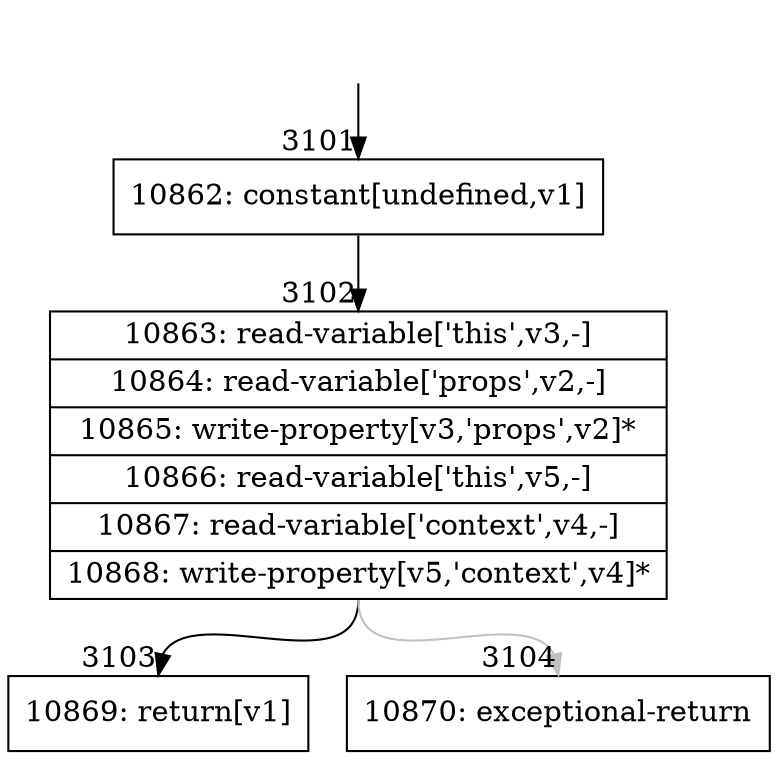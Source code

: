 digraph {
rankdir="TD"
BB_entry222[shape=none,label=""];
BB_entry222 -> BB3101 [tailport=s, headport=n, headlabel="    3101"]
BB3101 [shape=record label="{10862: constant[undefined,v1]}" ] 
BB3101 -> BB3102 [tailport=s, headport=n, headlabel="      3102"]
BB3102 [shape=record label="{10863: read-variable['this',v3,-]|10864: read-variable['props',v2,-]|10865: write-property[v3,'props',v2]*|10866: read-variable['this',v5,-]|10867: read-variable['context',v4,-]|10868: write-property[v5,'context',v4]*}" ] 
BB3102 -> BB3103 [tailport=s, headport=n, headlabel="      3103"]
BB3102 -> BB3104 [tailport=s, headport=n, color=gray, headlabel="      3104"]
BB3103 [shape=record label="{10869: return[v1]}" ] 
BB3104 [shape=record label="{10870: exceptional-return}" ] 
//#$~ 5952
}
